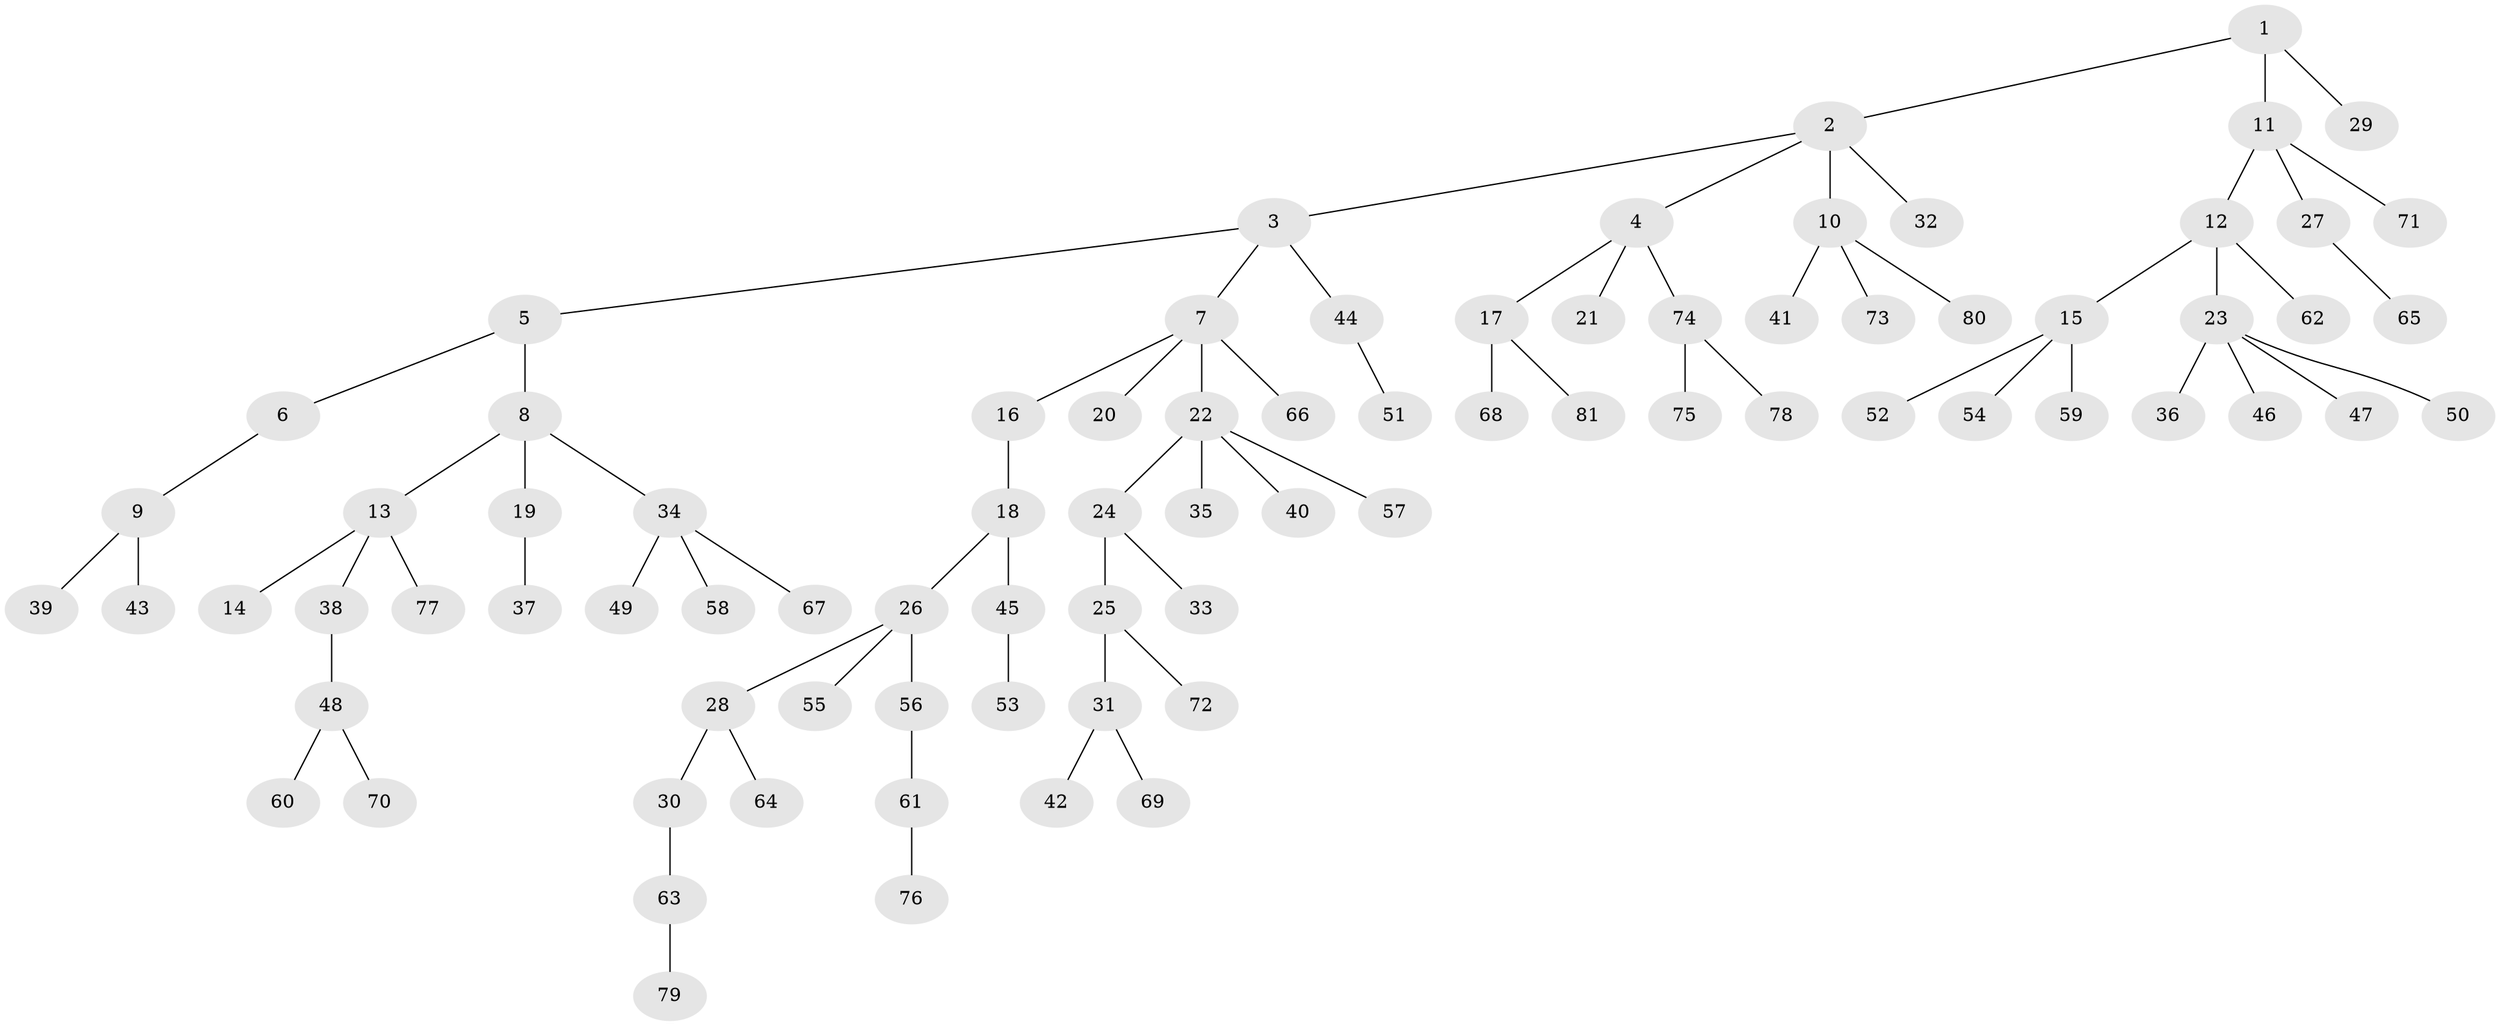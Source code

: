 // coarse degree distribution, {6: 0.03571428571428571, 4: 0.07142857142857142, 5: 0.03571428571428571, 3: 0.16071428571428573, 2: 0.10714285714285714, 1: 0.5892857142857143}
// Generated by graph-tools (version 1.1) at 2025/24/03/03/25 07:24:05]
// undirected, 81 vertices, 80 edges
graph export_dot {
graph [start="1"]
  node [color=gray90,style=filled];
  1;
  2;
  3;
  4;
  5;
  6;
  7;
  8;
  9;
  10;
  11;
  12;
  13;
  14;
  15;
  16;
  17;
  18;
  19;
  20;
  21;
  22;
  23;
  24;
  25;
  26;
  27;
  28;
  29;
  30;
  31;
  32;
  33;
  34;
  35;
  36;
  37;
  38;
  39;
  40;
  41;
  42;
  43;
  44;
  45;
  46;
  47;
  48;
  49;
  50;
  51;
  52;
  53;
  54;
  55;
  56;
  57;
  58;
  59;
  60;
  61;
  62;
  63;
  64;
  65;
  66;
  67;
  68;
  69;
  70;
  71;
  72;
  73;
  74;
  75;
  76;
  77;
  78;
  79;
  80;
  81;
  1 -- 2;
  1 -- 11;
  1 -- 29;
  2 -- 3;
  2 -- 4;
  2 -- 10;
  2 -- 32;
  3 -- 5;
  3 -- 7;
  3 -- 44;
  4 -- 17;
  4 -- 21;
  4 -- 74;
  5 -- 6;
  5 -- 8;
  6 -- 9;
  7 -- 16;
  7 -- 20;
  7 -- 22;
  7 -- 66;
  8 -- 13;
  8 -- 19;
  8 -- 34;
  9 -- 39;
  9 -- 43;
  10 -- 41;
  10 -- 73;
  10 -- 80;
  11 -- 12;
  11 -- 27;
  11 -- 71;
  12 -- 15;
  12 -- 23;
  12 -- 62;
  13 -- 14;
  13 -- 38;
  13 -- 77;
  15 -- 52;
  15 -- 54;
  15 -- 59;
  16 -- 18;
  17 -- 68;
  17 -- 81;
  18 -- 26;
  18 -- 45;
  19 -- 37;
  22 -- 24;
  22 -- 35;
  22 -- 40;
  22 -- 57;
  23 -- 36;
  23 -- 46;
  23 -- 47;
  23 -- 50;
  24 -- 25;
  24 -- 33;
  25 -- 31;
  25 -- 72;
  26 -- 28;
  26 -- 55;
  26 -- 56;
  27 -- 65;
  28 -- 30;
  28 -- 64;
  30 -- 63;
  31 -- 42;
  31 -- 69;
  34 -- 49;
  34 -- 58;
  34 -- 67;
  38 -- 48;
  44 -- 51;
  45 -- 53;
  48 -- 60;
  48 -- 70;
  56 -- 61;
  61 -- 76;
  63 -- 79;
  74 -- 75;
  74 -- 78;
}
